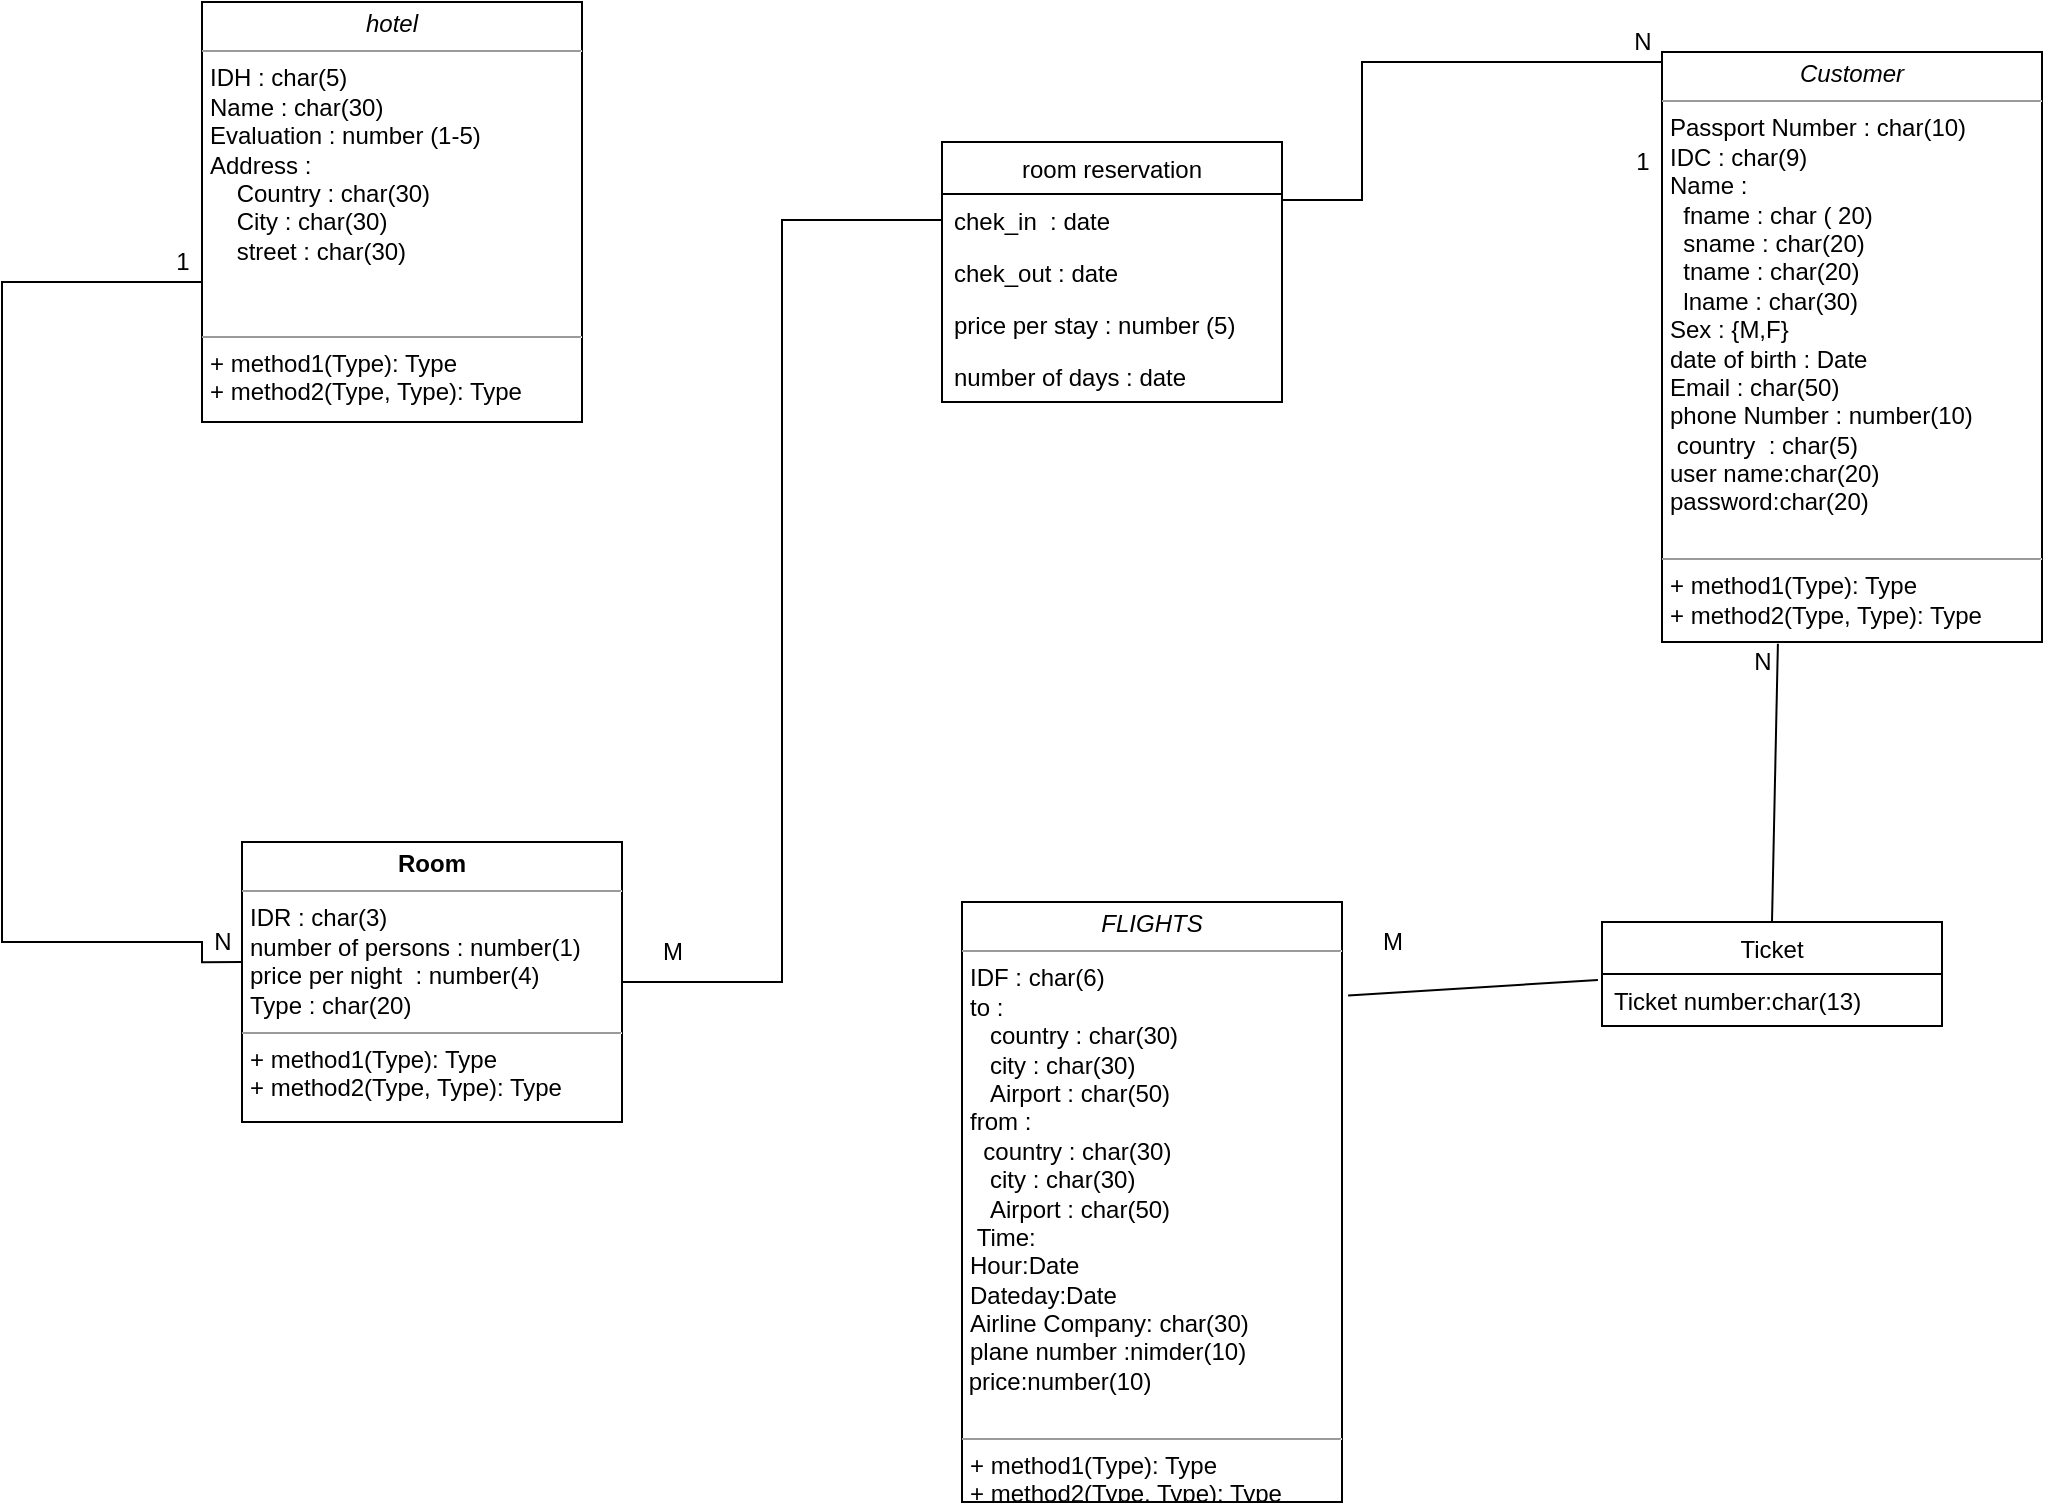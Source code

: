 <mxfile version="15.8.7" type="device"><diagram id="K1suqEnStz2ve6h5VC5l" name="Page-1"><mxGraphModel dx="1871" dy="651" grid="1" gridSize="10" guides="1" tooltips="1" connect="1" arrows="1" fold="1" page="1" pageScale="1" pageWidth="850" pageHeight="1100" math="0" shadow="0"><root><mxCell id="0"/><mxCell id="1" parent="0"/><mxCell id="Hs1OXMDIJ7X9ohCX_wms-1" value="&lt;p style=&quot;margin: 0px ; margin-top: 4px ; text-align: center&quot;&gt;&lt;i&gt;hotel&lt;/i&gt;&lt;/p&gt;&lt;hr size=&quot;1&quot;&gt;&lt;p style=&quot;margin: 0px ; margin-left: 4px&quot;&gt;IDH : char(5)&lt;/p&gt;&lt;p style=&quot;margin: 0px ; margin-left: 4px&quot;&gt;Name : char(30)&lt;br&gt;&lt;span style=&quot;text-align: center&quot;&gt;Evaluation : number (1-5)&lt;/span&gt;&lt;br&gt;&lt;/p&gt;&lt;p style=&quot;margin: 0px ; margin-left: 4px&quot;&gt;&lt;span style=&quot;text-align: center&quot;&gt;Address :&amp;nbsp;&lt;/span&gt;&lt;/p&gt;&lt;p style=&quot;margin: 0px ; margin-left: 4px&quot;&gt;&lt;span style=&quot;text-align: center&quot;&gt;&amp;nbsp; &amp;nbsp; Country : char(30)&lt;/span&gt;&lt;/p&gt;&lt;p style=&quot;margin: 0px ; margin-left: 4px&quot;&gt;&lt;span style=&quot;text-align: center&quot;&gt;&amp;nbsp; &amp;nbsp; City : char(30)&lt;/span&gt;&lt;/p&gt;&lt;p style=&quot;margin: 0px ; margin-left: 4px&quot;&gt;&lt;span style=&quot;text-align: center&quot;&gt;&amp;nbsp; &amp;nbsp; street : char(30)&lt;/span&gt;&lt;/p&gt;&lt;p style=&quot;margin: 0px ; margin-left: 4px&quot;&gt;&lt;span style=&quot;text-align: center&quot;&gt;&lt;br&gt;&lt;/span&gt;&lt;/p&gt;&lt;p style=&quot;margin: 0px ; margin-left: 4px&quot;&gt;&lt;span style=&quot;text-align: center&quot;&gt;&lt;br&gt;&lt;/span&gt;&lt;/p&gt;&lt;hr size=&quot;1&quot;&gt;&lt;p style=&quot;margin: 0px ; margin-left: 4px&quot;&gt;+ method1(Type): Type&lt;br&gt;+ method2(Type, Type): Type&lt;/p&gt;" style="verticalAlign=top;align=left;overflow=fill;fontSize=12;fontFamily=Helvetica;html=1;" parent="1" vertex="1"><mxGeometry x="-190" y="180" width="190" height="210" as="geometry"/></mxCell><mxCell id="Hs1OXMDIJ7X9ohCX_wms-16" style="edgeStyle=orthogonalEdgeStyle;rounded=0;orthogonalLoop=1;jettySize=auto;html=1;exitX=0;exitY=0;exitDx=0;exitDy=0;entryX=1;entryY=0.5;entryDx=0;entryDy=0;endArrow=none;endFill=0;" parent="1" source="Hs1OXMDIJ7X9ohCX_wms-2" target="Hs1OXMDIJ7X9ohCX_wms-11" edge="1"><mxGeometry relative="1" as="geometry"><Array as="points"><mxPoint x="540" y="210"/><mxPoint x="390" y="210"/><mxPoint x="390" y="279"/></Array></mxGeometry></mxCell><mxCell id="Hs1OXMDIJ7X9ohCX_wms-2" value="&lt;p style=&quot;margin: 0px ; margin-top: 4px ; text-align: center&quot;&gt;&lt;i&gt;Customer&lt;/i&gt;&lt;/p&gt;&lt;hr size=&quot;1&quot;&gt;&lt;p style=&quot;margin: 0px ; margin-left: 4px&quot;&gt;Passport Number : char(10)&lt;/p&gt;&lt;p style=&quot;margin: 0px ; margin-left: 4px&quot;&gt;IDC : char(9)&lt;/p&gt;&lt;p style=&quot;margin: 0px ; margin-left: 4px&quot;&gt;Name :&amp;nbsp;&lt;/p&gt;&lt;p style=&quot;margin: 0px ; margin-left: 4px&quot;&gt;&amp;nbsp; fname : char ( 20)&lt;/p&gt;&lt;p style=&quot;margin: 0px ; margin-left: 4px&quot;&gt;&amp;nbsp; sname : char(20)&lt;/p&gt;&lt;p style=&quot;margin: 0px ; margin-left: 4px&quot;&gt;&amp;nbsp; tname : char(20)&lt;/p&gt;&lt;p style=&quot;margin: 0px ; margin-left: 4px&quot;&gt;&amp;nbsp; lname : char(30)&lt;/p&gt;&lt;p style=&quot;margin: 0px ; margin-left: 4px&quot;&gt;Sex : {M,F}&lt;/p&gt;&lt;p style=&quot;margin: 0px ; margin-left: 4px&quot;&gt;date of birth : Date&lt;/p&gt;&lt;p style=&quot;margin: 0px ; margin-left: 4px&quot;&gt;Email : char(50)&lt;/p&gt;&lt;p style=&quot;margin: 0px ; margin-left: 4px&quot;&gt;phone Number : number(10)&lt;/p&gt;&lt;p style=&quot;margin: 0px ; margin-left: 4px&quot;&gt;&amp;nbsp;country&amp;nbsp; : char(5)&lt;/p&gt;&lt;p style=&quot;margin: 0px ; margin-left: 4px&quot;&gt;user name:char(20)&lt;/p&gt;&lt;p style=&quot;margin: 0px ; margin-left: 4px&quot;&gt;password:char(20)&lt;/p&gt;&lt;p style=&quot;margin: 0px ; margin-left: 4px&quot;&gt;&amp;nbsp;&lt;/p&gt;&lt;hr size=&quot;1&quot;&gt;&lt;p style=&quot;margin: 0px ; margin-left: 4px&quot;&gt;+ method1(Type): Type&lt;br&gt;+ method2(Type, Type): Type&lt;/p&gt;" style="verticalAlign=top;align=left;overflow=fill;fontSize=12;fontFamily=Helvetica;html=1;" parent="1" vertex="1"><mxGeometry x="540" y="205" width="190" height="295" as="geometry"/></mxCell><mxCell id="Hs1OXMDIJ7X9ohCX_wms-3" value="&lt;p style=&quot;margin: 0px ; margin-top: 4px ; text-align: center&quot;&gt;&lt;b&gt;Room&lt;/b&gt;&lt;/p&gt;&lt;hr size=&quot;1&quot;&gt;&lt;p style=&quot;margin: 0px ; margin-left: 4px&quot;&gt;IDR : char(3)&lt;/p&gt;&lt;p style=&quot;margin: 0px ; margin-left: 4px&quot;&gt;number of persons : number(1)&lt;/p&gt;&lt;p style=&quot;margin: 0px ; margin-left: 4px&quot;&gt;price per night&amp;nbsp; : number(4)&lt;/p&gt;&lt;p style=&quot;margin: 0px ; margin-left: 4px&quot;&gt;Type : char(20)&lt;/p&gt;&lt;hr size=&quot;1&quot;&gt;&lt;p style=&quot;margin: 0px ; margin-left: 4px&quot;&gt;+ method1(Type): Type&lt;br&gt;+ method2(Type, Type): Type&lt;/p&gt;" style="verticalAlign=top;align=left;overflow=fill;fontSize=12;fontFamily=Helvetica;html=1;" parent="1" vertex="1"><mxGeometry x="-170" y="600" width="190" height="140" as="geometry"/></mxCell><mxCell id="Hs1OXMDIJ7X9ohCX_wms-7" value="1" style="text;html=1;align=center;verticalAlign=middle;resizable=0;points=[];autosize=1;strokeColor=none;fillColor=none;" parent="1" vertex="1"><mxGeometry x="520" y="250" width="20" height="20" as="geometry"/></mxCell><mxCell id="Hs1OXMDIJ7X9ohCX_wms-10" value="room reservation" style="swimlane;fontStyle=0;childLayout=stackLayout;horizontal=1;startSize=26;fillColor=none;horizontalStack=0;resizeParent=1;resizeParentMax=0;resizeLast=0;collapsible=1;marginBottom=0;" parent="1" vertex="1"><mxGeometry x="180" y="250" width="170" height="130" as="geometry"/></mxCell><mxCell id="Hs1OXMDIJ7X9ohCX_wms-11" value="chek_in  : date" style="text;strokeColor=none;fillColor=none;align=left;verticalAlign=top;spacingLeft=4;spacingRight=4;overflow=hidden;rotatable=0;points=[[0,0.5],[1,0.5]];portConstraint=eastwest;" parent="Hs1OXMDIJ7X9ohCX_wms-10" vertex="1"><mxGeometry y="26" width="170" height="26" as="geometry"/></mxCell><mxCell id="Hs1OXMDIJ7X9ohCX_wms-12" value="chek_out : date" style="text;strokeColor=none;fillColor=none;align=left;verticalAlign=top;spacingLeft=4;spacingRight=4;overflow=hidden;rotatable=0;points=[[0,0.5],[1,0.5]];portConstraint=eastwest;" parent="Hs1OXMDIJ7X9ohCX_wms-10" vertex="1"><mxGeometry y="52" width="170" height="26" as="geometry"/></mxCell><mxCell id="Hs1OXMDIJ7X9ohCX_wms-13" value="price per stay : number (5)" style="text;strokeColor=none;fillColor=none;align=left;verticalAlign=top;spacingLeft=4;spacingRight=4;overflow=hidden;rotatable=0;points=[[0,0.5],[1,0.5]];portConstraint=eastwest;" parent="Hs1OXMDIJ7X9ohCX_wms-10" vertex="1"><mxGeometry y="78" width="170" height="26" as="geometry"/></mxCell><mxCell id="Hs1OXMDIJ7X9ohCX_wms-15" value="number of days : date" style="text;strokeColor=none;fillColor=none;align=left;verticalAlign=top;spacingLeft=4;spacingRight=4;overflow=hidden;rotatable=0;points=[[0,0.5],[1,0.5]];portConstraint=eastwest;" parent="Hs1OXMDIJ7X9ohCX_wms-10" vertex="1"><mxGeometry y="104" width="170" height="26" as="geometry"/></mxCell><mxCell id="Hs1OXMDIJ7X9ohCX_wms-17" value="N" style="text;html=1;align=center;verticalAlign=middle;resizable=0;points=[];autosize=1;strokeColor=none;fillColor=none;" parent="1" vertex="1"><mxGeometry x="520" y="190" width="20" height="20" as="geometry"/></mxCell><mxCell id="Hs1OXMDIJ7X9ohCX_wms-19" style="edgeStyle=orthogonalEdgeStyle;rounded=0;orthogonalLoop=1;jettySize=auto;html=1;exitX=0;exitY=0.5;exitDx=0;exitDy=0;entryX=1;entryY=0.5;entryDx=0;entryDy=0;endArrow=none;endFill=0;" parent="1" source="Hs1OXMDIJ7X9ohCX_wms-11" target="Hs1OXMDIJ7X9ohCX_wms-3" edge="1"><mxGeometry relative="1" as="geometry"/></mxCell><mxCell id="Hs1OXMDIJ7X9ohCX_wms-20" value="M" style="text;html=1;align=center;verticalAlign=middle;resizable=0;points=[];autosize=1;strokeColor=none;fillColor=none;" parent="1" vertex="1"><mxGeometry x="30" y="645" width="30" height="20" as="geometry"/></mxCell><mxCell id="Hs1OXMDIJ7X9ohCX_wms-21" value="&lt;p style=&quot;margin: 0px ; margin-top: 4px ; text-align: center&quot;&gt;&lt;i&gt;FLIGHTS&lt;/i&gt;&lt;/p&gt;&lt;hr size=&quot;1&quot;&gt;&lt;p style=&quot;margin: 0px ; margin-left: 4px&quot;&gt;IDF : char(6)&lt;/p&gt;&lt;p style=&quot;margin: 0px ; margin-left: 4px&quot;&gt;to :&amp;nbsp;&lt;/p&gt;&lt;p style=&quot;margin: 0px ; margin-left: 4px&quot;&gt;&amp;nbsp; &amp;nbsp;country : char(30)&lt;/p&gt;&lt;p style=&quot;margin: 0px ; margin-left: 4px&quot;&gt;&amp;nbsp; &amp;nbsp;city : char(30)&lt;/p&gt;&lt;p style=&quot;margin: 0px ; margin-left: 4px&quot;&gt;&amp;nbsp; &amp;nbsp;Airport : char(50)&lt;/p&gt;&lt;p style=&quot;margin: 0px ; margin-left: 4px&quot;&gt;from :&lt;/p&gt;&lt;p style=&quot;margin: 0px ; margin-left: 4px&quot;&gt;&amp;nbsp;&lt;span&gt;&amp;nbsp;country : char(30)&lt;/span&gt;&lt;/p&gt;&lt;p style=&quot;margin: 0px 0px 0px 4px&quot;&gt;&amp;nbsp; &amp;nbsp;city : char(30)&lt;/p&gt;&lt;p style=&quot;margin: 0px 0px 0px 4px&quot;&gt;&amp;nbsp; &amp;nbsp;Airport : char(50)&lt;/p&gt;&lt;p style=&quot;margin: 0px ; margin-left: 4px&quot;&gt;&amp;nbsp;Time:&lt;/p&gt;&lt;p style=&quot;margin: 0px ; margin-left: 4px&quot;&gt;Hour:Date&lt;/p&gt;&lt;p style=&quot;margin: 0px ; margin-left: 4px&quot;&gt;Dateday:Date&lt;br&gt;&lt;/p&gt;&lt;p style=&quot;margin: 0px ; margin-left: 4px&quot;&gt;Airline Company: char(30)&lt;br&gt;&lt;/p&gt;&lt;p style=&quot;margin: 0px ; margin-left: 4px&quot;&gt;plane number :nimder(10)&lt;/p&gt;&amp;nbsp;price:number(10)&lt;p style=&quot;margin: 0px ; margin-left: 4px&quot;&gt;&lt;br&gt;&lt;/p&gt;&lt;hr size=&quot;1&quot;&gt;&lt;p style=&quot;margin: 0px ; margin-left: 4px&quot;&gt;+ method1(Type): Type&lt;br&gt;+ method2(Type, Type): Type&lt;/p&gt;" style="verticalAlign=top;align=left;overflow=fill;fontSize=12;fontFamily=Helvetica;html=1;" parent="1" vertex="1"><mxGeometry x="190" y="630" width="190" height="300" as="geometry"/></mxCell><mxCell id="8HJYVE6w8efS6GOqxja9-1" style="edgeStyle=orthogonalEdgeStyle;rounded=0;orthogonalLoop=1;jettySize=auto;html=1;exitX=0;exitY=0.25;exitDx=0;exitDy=0;entryX=0;entryY=0.429;entryDx=0;entryDy=0;endArrow=none;endFill=0;entryPerimeter=0;" parent="1" target="Hs1OXMDIJ7X9ohCX_wms-3" edge="1"><mxGeometry relative="1" as="geometry"><Array as="points"><mxPoint x="-290" y="320"/><mxPoint x="-290" y="650"/><mxPoint x="-190" y="650"/><mxPoint x="-190" y="660"/></Array><mxPoint x="-190" y="320" as="sourcePoint"/><mxPoint x="-190" y="696.25" as="targetPoint"/></mxGeometry></mxCell><mxCell id="8HJYVE6w8efS6GOqxja9-2" value="N" style="text;html=1;align=center;verticalAlign=middle;resizable=0;points=[];autosize=1;strokeColor=none;fillColor=none;" parent="1" vertex="1"><mxGeometry x="-190" y="640" width="20" height="20" as="geometry"/></mxCell><mxCell id="8HJYVE6w8efS6GOqxja9-3" value="1" style="text;html=1;align=center;verticalAlign=middle;resizable=0;points=[];autosize=1;strokeColor=none;fillColor=none;" parent="1" vertex="1"><mxGeometry x="-210" y="300" width="20" height="20" as="geometry"/></mxCell><mxCell id="6YjWjxIY-lSCg2R-i9Xa-1" value="Ticket" style="swimlane;fontStyle=0;childLayout=stackLayout;horizontal=1;startSize=26;fillColor=none;horizontalStack=0;resizeParent=1;resizeParentMax=0;resizeLast=0;collapsible=1;marginBottom=0;" vertex="1" parent="1"><mxGeometry x="510" y="640" width="170" height="52" as="geometry"><mxRectangle x="230" y="540" width="60" height="26" as="alternateBounds"/></mxGeometry></mxCell><mxCell id="6YjWjxIY-lSCg2R-i9Xa-8" value="Ticket number:char(13)&#10;" style="text;strokeColor=none;fillColor=none;align=left;verticalAlign=top;spacingLeft=4;spacingRight=4;overflow=hidden;rotatable=0;points=[[0,0.5],[1,0.5]];portConstraint=eastwest;" vertex="1" parent="6YjWjxIY-lSCg2R-i9Xa-1"><mxGeometry y="26" width="170" height="26" as="geometry"/></mxCell><mxCell id="6YjWjxIY-lSCg2R-i9Xa-13" value="" style="endArrow=none;html=1;rounded=0;exitX=0.5;exitY=0;exitDx=0;exitDy=0;entryX=0.305;entryY=1.003;entryDx=0;entryDy=0;entryPerimeter=0;" edge="1" parent="1" source="6YjWjxIY-lSCg2R-i9Xa-1" target="Hs1OXMDIJ7X9ohCX_wms-2"><mxGeometry width="50" height="50" relative="1" as="geometry"><mxPoint x="350" y="490" as="sourcePoint"/><mxPoint x="400" y="440" as="targetPoint"/></mxGeometry></mxCell><mxCell id="6YjWjxIY-lSCg2R-i9Xa-14" value="" style="endArrow=none;html=1;rounded=0;entryX=-0.012;entryY=0.115;entryDx=0;entryDy=0;entryPerimeter=0;exitX=1.016;exitY=0.156;exitDx=0;exitDy=0;exitPerimeter=0;" edge="1" parent="1" source="Hs1OXMDIJ7X9ohCX_wms-21" target="6YjWjxIY-lSCg2R-i9Xa-8"><mxGeometry width="50" height="50" relative="1" as="geometry"><mxPoint x="350" y="680" as="sourcePoint"/><mxPoint x="400" y="630" as="targetPoint"/></mxGeometry></mxCell><mxCell id="6YjWjxIY-lSCg2R-i9Xa-15" value="M" style="text;html=1;align=center;verticalAlign=middle;resizable=0;points=[];autosize=1;strokeColor=none;fillColor=none;" vertex="1" parent="1"><mxGeometry x="390" y="640" width="30" height="20" as="geometry"/></mxCell><mxCell id="6YjWjxIY-lSCg2R-i9Xa-16" value="N" style="text;html=1;align=center;verticalAlign=middle;resizable=0;points=[];autosize=1;strokeColor=none;fillColor=none;" vertex="1" parent="1"><mxGeometry x="580" y="500" width="20" height="20" as="geometry"/></mxCell></root></mxGraphModel></diagram></mxfile>